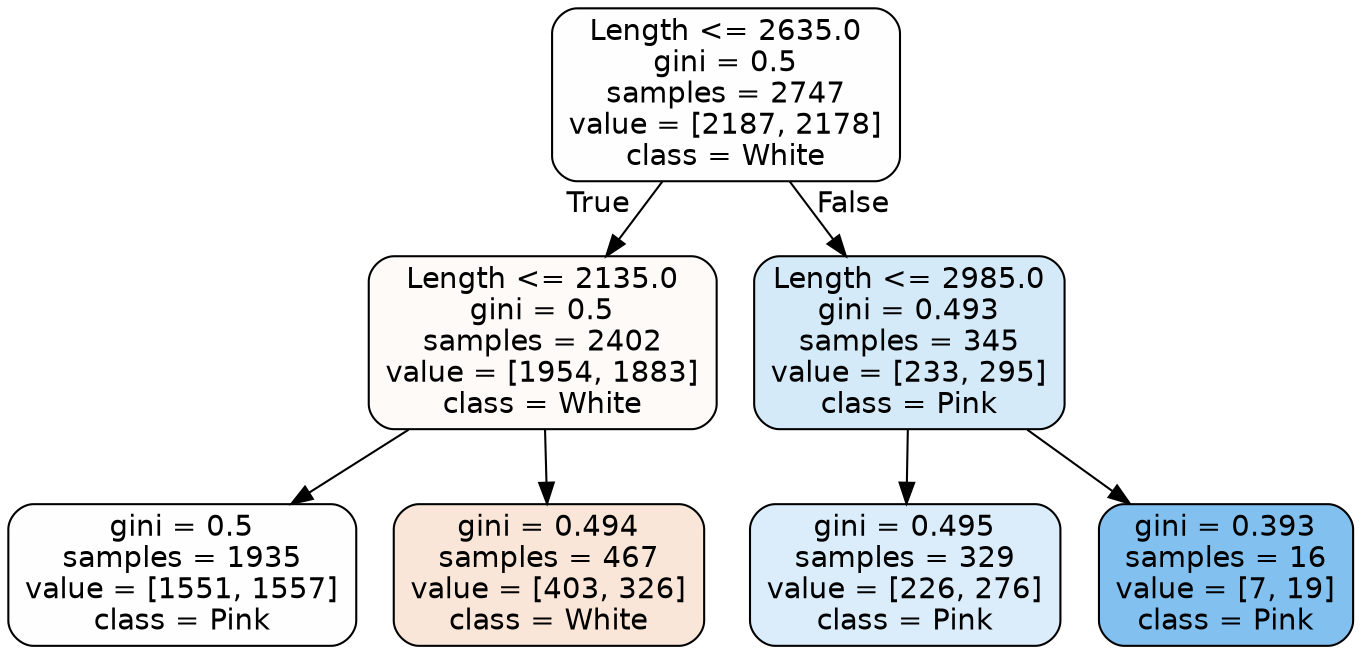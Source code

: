 digraph Tree {
node [shape=box, style="filled, rounded", color="black", fontname=helvetica] ;
edge [fontname=helvetica] ;
0 [label="Length <= 2635.0\ngini = 0.5\nsamples = 2747\nvalue = [2187, 2178]\nclass = White", fillcolor="#e5813901"] ;
1 [label="Length <= 2135.0\ngini = 0.5\nsamples = 2402\nvalue = [1954, 1883]\nclass = White", fillcolor="#e5813909"] ;
0 -> 1 [labeldistance=2.5, labelangle=45, headlabel="True"] ;
2 [label="gini = 0.5\nsamples = 1935\nvalue = [1551, 1557]\nclass = Pink", fillcolor="#399de501"] ;
1 -> 2 ;
3 [label="gini = 0.494\nsamples = 467\nvalue = [403, 326]\nclass = White", fillcolor="#e5813931"] ;
1 -> 3 ;
4 [label="Length <= 2985.0\ngini = 0.493\nsamples = 345\nvalue = [233, 295]\nclass = Pink", fillcolor="#399de536"] ;
0 -> 4 [labeldistance=2.5, labelangle=-45, headlabel="False"] ;
5 [label="gini = 0.495\nsamples = 329\nvalue = [226, 276]\nclass = Pink", fillcolor="#399de52e"] ;
4 -> 5 ;
6 [label="gini = 0.393\nsamples = 16\nvalue = [7, 19]\nclass = Pink", fillcolor="#399de5a1"] ;
4 -> 6 ;
}